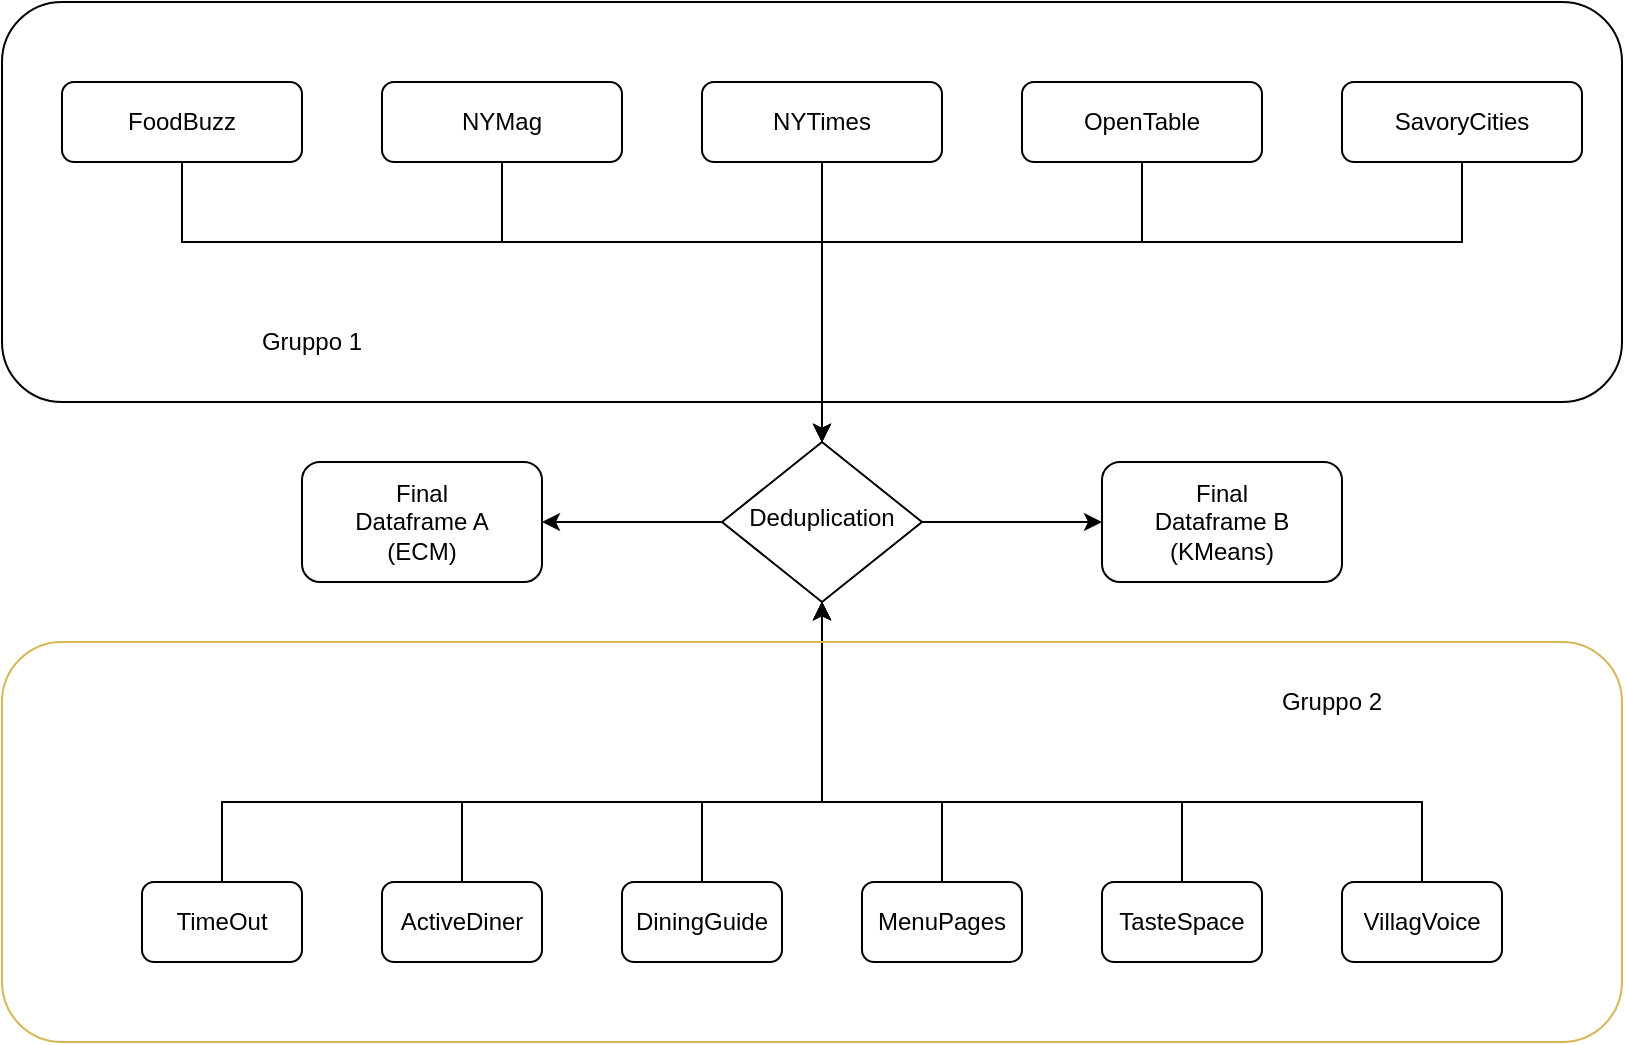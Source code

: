 <mxfile version="13.3.5" type="device"><diagram id="C5RBs43oDa-KdzZeNtuy" name="Page-1"><mxGraphModel dx="1296" dy="674" grid="1" gridSize="10" guides="1" tooltips="1" connect="1" arrows="1" fold="1" page="1" pageScale="1" pageWidth="827" pageHeight="1169" math="0" shadow="0"><root><mxCell id="WIyWlLk6GJQsqaUBKTNV-0"/><mxCell id="WIyWlLk6GJQsqaUBKTNV-1" parent="WIyWlLk6GJQsqaUBKTNV-0"/><mxCell id="4W4sbArG6UBqh-jIjHCL-6" style="edgeStyle=orthogonalEdgeStyle;rounded=0;orthogonalLoop=1;jettySize=auto;html=1;entryX=0.5;entryY=0;entryDx=0;entryDy=0;" edge="1" parent="WIyWlLk6GJQsqaUBKTNV-1" source="WIyWlLk6GJQsqaUBKTNV-3" target="WIyWlLk6GJQsqaUBKTNV-6"><mxGeometry relative="1" as="geometry"><Array as="points"><mxPoint x="100" y="160"/><mxPoint x="420" y="160"/></Array></mxGeometry></mxCell><mxCell id="WIyWlLk6GJQsqaUBKTNV-3" value="FoodBuzz" style="rounded=1;whiteSpace=wrap;html=1;fontSize=12;glass=0;strokeWidth=1;shadow=0;" parent="WIyWlLk6GJQsqaUBKTNV-1" vertex="1"><mxGeometry x="40" y="80" width="120" height="40" as="geometry"/></mxCell><mxCell id="4W4sbArG6UBqh-jIjHCL-40" value="" style="edgeStyle=orthogonalEdgeStyle;rounded=0;orthogonalLoop=1;jettySize=auto;html=1;fontColor=#000000;" edge="1" parent="WIyWlLk6GJQsqaUBKTNV-1" source="WIyWlLk6GJQsqaUBKTNV-6"><mxGeometry relative="1" as="geometry"><mxPoint x="560" y="300" as="targetPoint"/></mxGeometry></mxCell><mxCell id="4W4sbArG6UBqh-jIjHCL-43" style="edgeStyle=orthogonalEdgeStyle;rounded=0;orthogonalLoop=1;jettySize=auto;html=1;fontColor=#000000;" edge="1" parent="WIyWlLk6GJQsqaUBKTNV-1" source="WIyWlLk6GJQsqaUBKTNV-6"><mxGeometry relative="1" as="geometry"><mxPoint x="280" y="300" as="targetPoint"/></mxGeometry></mxCell><mxCell id="WIyWlLk6GJQsqaUBKTNV-6" value="Deduplication" style="rhombus;whiteSpace=wrap;html=1;shadow=0;fontFamily=Helvetica;fontSize=12;align=center;strokeWidth=1;spacing=6;spacingTop=-4;" parent="WIyWlLk6GJQsqaUBKTNV-1" vertex="1"><mxGeometry x="370" y="260" width="100" height="80" as="geometry"/></mxCell><mxCell id="4W4sbArG6UBqh-jIjHCL-21" style="edgeStyle=orthogonalEdgeStyle;rounded=0;orthogonalLoop=1;jettySize=auto;html=1;entryX=0.5;entryY=1;entryDx=0;entryDy=0;" edge="1" parent="WIyWlLk6GJQsqaUBKTNV-1" source="WIyWlLk6GJQsqaUBKTNV-11" target="WIyWlLk6GJQsqaUBKTNV-6"><mxGeometry relative="1" as="geometry"><Array as="points"><mxPoint x="120" y="440"/><mxPoint x="420" y="440"/></Array></mxGeometry></mxCell><mxCell id="WIyWlLk6GJQsqaUBKTNV-11" value="TimeOut" style="rounded=1;whiteSpace=wrap;html=1;fontSize=12;glass=0;strokeWidth=1;shadow=0;" parent="WIyWlLk6GJQsqaUBKTNV-1" vertex="1"><mxGeometry x="80" y="480" width="80" height="40" as="geometry"/></mxCell><mxCell id="4W4sbArG6UBqh-jIjHCL-7" style="edgeStyle=orthogonalEdgeStyle;rounded=0;orthogonalLoop=1;jettySize=auto;html=1;entryX=0.5;entryY=0;entryDx=0;entryDy=0;" edge="1" parent="WIyWlLk6GJQsqaUBKTNV-1" source="4W4sbArG6UBqh-jIjHCL-0" target="WIyWlLk6GJQsqaUBKTNV-6"><mxGeometry relative="1" as="geometry"><Array as="points"><mxPoint x="260" y="160"/><mxPoint x="420" y="160"/></Array></mxGeometry></mxCell><mxCell id="4W4sbArG6UBqh-jIjHCL-0" value="NYMag" style="rounded=1;whiteSpace=wrap;html=1;fontSize=12;glass=0;strokeWidth=1;shadow=0;" vertex="1" parent="WIyWlLk6GJQsqaUBKTNV-1"><mxGeometry x="200" y="80" width="120" height="40" as="geometry"/></mxCell><mxCell id="4W4sbArG6UBqh-jIjHCL-8" style="edgeStyle=orthogonalEdgeStyle;rounded=0;orthogonalLoop=1;jettySize=auto;html=1;" edge="1" parent="WIyWlLk6GJQsqaUBKTNV-1" source="4W4sbArG6UBqh-jIjHCL-1"><mxGeometry relative="1" as="geometry"><mxPoint x="420" y="260" as="targetPoint"/><Array as="points"><mxPoint x="420" y="230"/></Array></mxGeometry></mxCell><mxCell id="4W4sbArG6UBqh-jIjHCL-1" value="NYTimes" style="rounded=1;whiteSpace=wrap;html=1;fontSize=12;glass=0;strokeWidth=1;shadow=0;" vertex="1" parent="WIyWlLk6GJQsqaUBKTNV-1"><mxGeometry x="360" y="80" width="120" height="40" as="geometry"/></mxCell><mxCell id="4W4sbArG6UBqh-jIjHCL-9" style="edgeStyle=orthogonalEdgeStyle;rounded=0;orthogonalLoop=1;jettySize=auto;html=1;entryX=0.5;entryY=0;entryDx=0;entryDy=0;" edge="1" parent="WIyWlLk6GJQsqaUBKTNV-1" source="4W4sbArG6UBqh-jIjHCL-2" target="WIyWlLk6GJQsqaUBKTNV-6"><mxGeometry relative="1" as="geometry"><mxPoint x="420" y="230" as="targetPoint"/><Array as="points"><mxPoint x="580" y="160"/><mxPoint x="420" y="160"/></Array></mxGeometry></mxCell><mxCell id="4W4sbArG6UBqh-jIjHCL-2" value="OpenTable" style="rounded=1;whiteSpace=wrap;html=1;fontSize=12;glass=0;strokeWidth=1;shadow=0;" vertex="1" parent="WIyWlLk6GJQsqaUBKTNV-1"><mxGeometry x="520" y="80" width="120" height="40" as="geometry"/></mxCell><mxCell id="4W4sbArG6UBqh-jIjHCL-10" style="edgeStyle=orthogonalEdgeStyle;rounded=0;orthogonalLoop=1;jettySize=auto;html=1;entryX=0.5;entryY=0;entryDx=0;entryDy=0;" edge="1" parent="WIyWlLk6GJQsqaUBKTNV-1" source="4W4sbArG6UBqh-jIjHCL-5" target="WIyWlLk6GJQsqaUBKTNV-6"><mxGeometry relative="1" as="geometry"><mxPoint x="420" y="230" as="targetPoint"/><Array as="points"><mxPoint x="740" y="160"/><mxPoint x="420" y="160"/></Array></mxGeometry></mxCell><mxCell id="4W4sbArG6UBqh-jIjHCL-5" value="SavoryCities" style="rounded=1;whiteSpace=wrap;html=1;fontSize=12;glass=0;strokeWidth=1;shadow=0;" vertex="1" parent="WIyWlLk6GJQsqaUBKTNV-1"><mxGeometry x="680" y="80" width="120" height="40" as="geometry"/></mxCell><mxCell id="4W4sbArG6UBqh-jIjHCL-23" style="edgeStyle=orthogonalEdgeStyle;rounded=0;orthogonalLoop=1;jettySize=auto;html=1;" edge="1" parent="WIyWlLk6GJQsqaUBKTNV-1" source="4W4sbArG6UBqh-jIjHCL-14"><mxGeometry relative="1" as="geometry"><mxPoint x="420" y="340" as="targetPoint"/><Array as="points"><mxPoint x="240" y="440"/><mxPoint x="420" y="440"/></Array></mxGeometry></mxCell><mxCell id="4W4sbArG6UBqh-jIjHCL-14" value="ActiveDiner" style="rounded=1;whiteSpace=wrap;html=1;fontSize=12;glass=0;strokeWidth=1;shadow=0;" vertex="1" parent="WIyWlLk6GJQsqaUBKTNV-1"><mxGeometry x="200" y="480" width="80" height="40" as="geometry"/></mxCell><mxCell id="4W4sbArG6UBqh-jIjHCL-24" style="edgeStyle=orthogonalEdgeStyle;rounded=0;orthogonalLoop=1;jettySize=auto;html=1;entryX=0.5;entryY=1;entryDx=0;entryDy=0;" edge="1" parent="WIyWlLk6GJQsqaUBKTNV-1" source="4W4sbArG6UBqh-jIjHCL-15" target="WIyWlLk6GJQsqaUBKTNV-6"><mxGeometry relative="1" as="geometry"><Array as="points"><mxPoint x="360" y="440"/><mxPoint x="420" y="440"/></Array></mxGeometry></mxCell><mxCell id="4W4sbArG6UBqh-jIjHCL-15" value="DiningGuide" style="rounded=1;whiteSpace=wrap;html=1;fontSize=12;glass=0;strokeWidth=1;shadow=0;" vertex="1" parent="WIyWlLk6GJQsqaUBKTNV-1"><mxGeometry x="320" y="480" width="80" height="40" as="geometry"/></mxCell><mxCell id="4W4sbArG6UBqh-jIjHCL-26" style="edgeStyle=orthogonalEdgeStyle;rounded=0;orthogonalLoop=1;jettySize=auto;html=1;entryX=0.5;entryY=1;entryDx=0;entryDy=0;" edge="1" parent="WIyWlLk6GJQsqaUBKTNV-1" source="4W4sbArG6UBqh-jIjHCL-16" target="WIyWlLk6GJQsqaUBKTNV-6"><mxGeometry relative="1" as="geometry"><Array as="points"><mxPoint x="480" y="440"/><mxPoint x="420" y="440"/></Array></mxGeometry></mxCell><mxCell id="4W4sbArG6UBqh-jIjHCL-16" value="MenuPages" style="rounded=1;whiteSpace=wrap;html=1;fontSize=12;glass=0;strokeWidth=1;shadow=0;" vertex="1" parent="WIyWlLk6GJQsqaUBKTNV-1"><mxGeometry x="440" y="480" width="80" height="40" as="geometry"/></mxCell><mxCell id="4W4sbArG6UBqh-jIjHCL-27" style="edgeStyle=orthogonalEdgeStyle;rounded=0;orthogonalLoop=1;jettySize=auto;html=1;entryX=0.5;entryY=1;entryDx=0;entryDy=0;" edge="1" parent="WIyWlLk6GJQsqaUBKTNV-1" source="4W4sbArG6UBqh-jIjHCL-17" target="WIyWlLk6GJQsqaUBKTNV-6"><mxGeometry relative="1" as="geometry"><Array as="points"><mxPoint x="600" y="440"/><mxPoint x="420" y="440"/></Array></mxGeometry></mxCell><mxCell id="4W4sbArG6UBqh-jIjHCL-17" value="TasteSpace" style="rounded=1;whiteSpace=wrap;html=1;fontSize=12;glass=0;strokeWidth=1;shadow=0;" vertex="1" parent="WIyWlLk6GJQsqaUBKTNV-1"><mxGeometry x="560" y="480" width="80" height="40" as="geometry"/></mxCell><mxCell id="4W4sbArG6UBqh-jIjHCL-28" style="edgeStyle=orthogonalEdgeStyle;rounded=0;orthogonalLoop=1;jettySize=auto;html=1;" edge="1" parent="WIyWlLk6GJQsqaUBKTNV-1" source="4W4sbArG6UBqh-jIjHCL-18" target="WIyWlLk6GJQsqaUBKTNV-6"><mxGeometry relative="1" as="geometry"><Array as="points"><mxPoint x="720" y="440"/><mxPoint x="420" y="440"/></Array></mxGeometry></mxCell><mxCell id="4W4sbArG6UBqh-jIjHCL-18" value="VillagVoice" style="rounded=1;whiteSpace=wrap;html=1;fontSize=12;glass=0;strokeWidth=1;shadow=0;" vertex="1" parent="WIyWlLk6GJQsqaUBKTNV-1"><mxGeometry x="680" y="480" width="80" height="40" as="geometry"/></mxCell><mxCell id="4W4sbArG6UBqh-jIjHCL-35" value="" style="rounded=1;whiteSpace=wrap;html=1;fillColor=none;" vertex="1" parent="WIyWlLk6GJQsqaUBKTNV-1"><mxGeometry x="10" y="40" width="810" height="200" as="geometry"/></mxCell><mxCell id="4W4sbArG6UBqh-jIjHCL-36" value="" style="rounded=1;whiteSpace=wrap;html=1;align=center;labelBackgroundColor=none;labelBorderColor=none;shadow=0;sketch=0;glass=0;strokeColor=#d6b656;fillStyle=auto;fillColor=none;" vertex="1" parent="WIyWlLk6GJQsqaUBKTNV-1"><mxGeometry x="10" y="360" width="810" height="200" as="geometry"/></mxCell><mxCell id="4W4sbArG6UBqh-jIjHCL-37" value="Gruppo 2" style="text;html=1;strokeColor=none;fillColor=none;align=center;verticalAlign=middle;whiteSpace=wrap;rounded=0;shadow=0;glass=0;labelBackgroundColor=none;fontColor=#000000;" vertex="1" parent="WIyWlLk6GJQsqaUBKTNV-1"><mxGeometry x="550" y="380" width="250" height="20" as="geometry"/></mxCell><mxCell id="4W4sbArG6UBqh-jIjHCL-38" value="Gruppo 1" style="text;html=1;strokeColor=none;fillColor=none;align=center;verticalAlign=middle;whiteSpace=wrap;rounded=0;shadow=0;glass=0;labelBackgroundColor=none;fontColor=#000000;" vertex="1" parent="WIyWlLk6GJQsqaUBKTNV-1"><mxGeometry x="40" y="200" width="250" height="20" as="geometry"/></mxCell><mxCell id="4W4sbArG6UBqh-jIjHCL-44" value="&lt;span&gt;Final&lt;/span&gt;&lt;br&gt;&lt;span&gt;Dataframe A&lt;/span&gt;&lt;br&gt;&lt;span&gt;(ECM)&lt;/span&gt;" style="rounded=1;whiteSpace=wrap;html=1;shadow=0;glass=0;labelBackgroundColor=none;strokeColor=#000000;fillColor=none;fontColor=#000000;align=center;" vertex="1" parent="WIyWlLk6GJQsqaUBKTNV-1"><mxGeometry x="160" y="270" width="120" height="60" as="geometry"/></mxCell><mxCell id="4W4sbArG6UBqh-jIjHCL-45" value="&lt;span&gt;Final&lt;/span&gt;&lt;br&gt;&lt;span&gt;Dataframe B&lt;/span&gt;&lt;br&gt;&lt;span&gt;(KMeans)&lt;/span&gt;" style="rounded=1;whiteSpace=wrap;html=1;shadow=0;glass=0;labelBackgroundColor=none;strokeColor=#000000;fillColor=none;fontColor=#000000;align=center;" vertex="1" parent="WIyWlLk6GJQsqaUBKTNV-1"><mxGeometry x="560" y="270" width="120" height="60" as="geometry"/></mxCell></root></mxGraphModel></diagram></mxfile>